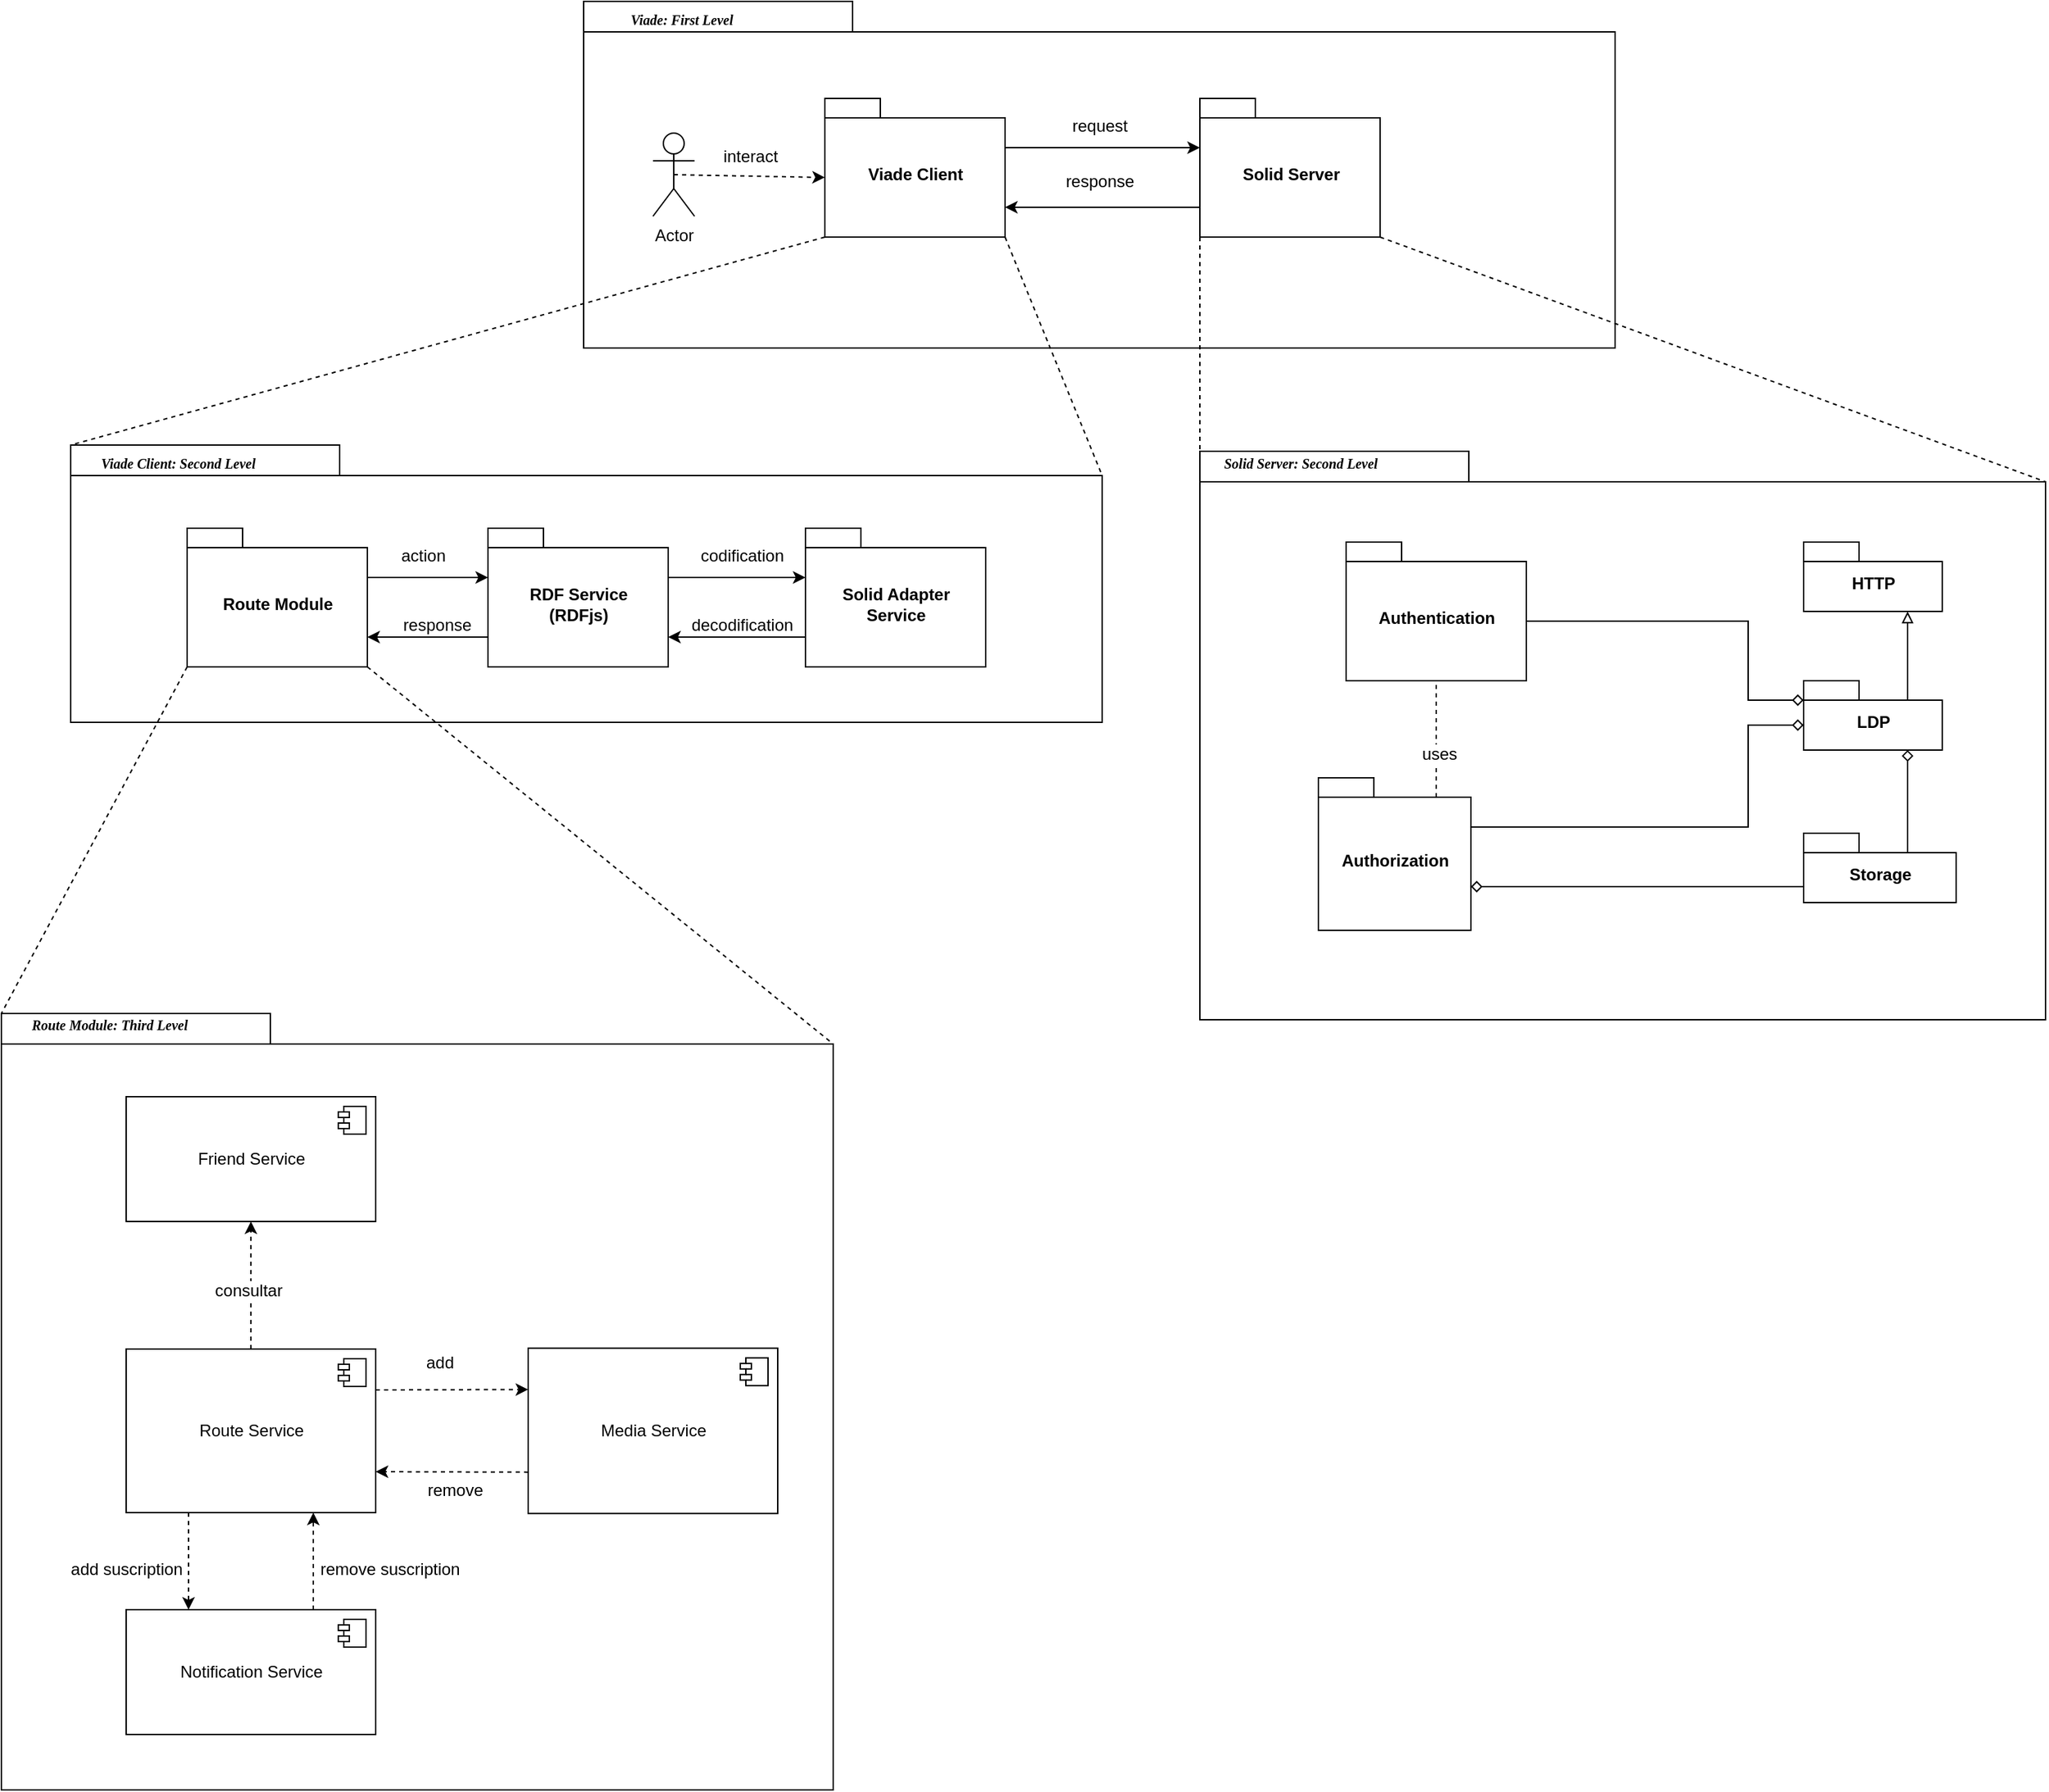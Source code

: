 <mxfile version="12.7.1" type="onedrive"><diagram name="Page-1" id="b5b7bab2-c9e2-2cf4-8b2a-24fd1a2a6d21"><mxGraphModel dx="1714" dy="1579" grid="1" gridSize="10" guides="1" tooltips="1" connect="1" arrows="1" fold="1" page="1" pageScale="1" pageWidth="827" pageHeight="1169" background="#ffffff" math="0" shadow="0"><root><mxCell id="0"/><mxCell id="1" parent="0"/><mxCell id="JMqOhHbG0OMHIz-hr8Jg-25" value="" style="shape=folder;fontStyle=1;spacingTop=10;tabWidth=194;tabHeight=22;tabPosition=left;html=1;rounded=0;shadow=0;comic=0;labelBackgroundColor=none;strokeWidth=1;fillColor=none;fontFamily=Verdana;fontSize=10;align=center;" vertex="1" parent="1"><mxGeometry x="1104.5" y="434.5" width="610" height="410" as="geometry"/></mxCell><mxCell id="JMqOhHbG0OMHIz-hr8Jg-45" value="Authorization" style="shape=folder;fontStyle=1;spacingTop=10;tabWidth=40;tabHeight=14;tabPosition=left;html=1;" vertex="1" parent="1"><mxGeometry x="1190" y="670" width="110" height="110" as="geometry"/></mxCell><mxCell id="JMqOhHbG0OMHIz-hr8Jg-43" value="Authentication" style="shape=folder;fontStyle=1;spacingTop=10;tabWidth=40;tabHeight=14;tabPosition=left;html=1;" vertex="1" parent="1"><mxGeometry x="1210" y="500" width="130" height="100" as="geometry"/></mxCell><mxCell id="JMqOhHbG0OMHIz-hr8Jg-12" value="" style="group" vertex="1" connectable="0" parent="1"><mxGeometry x="660" y="110" width="744" height="250" as="geometry"/></mxCell><mxCell id="6e0c8c40b5770093-72" value="" style="shape=folder;fontStyle=1;spacingTop=10;tabWidth=194;tabHeight=22;tabPosition=left;html=1;rounded=0;shadow=0;comic=0;labelBackgroundColor=none;strokeWidth=1;fillColor=none;fontFamily=Verdana;fontSize=10;align=center;" parent="JMqOhHbG0OMHIz-hr8Jg-12" vertex="1"><mxGeometry width="744" height="250" as="geometry"/></mxCell><mxCell id="6e0c8c40b5770093-73" value="&lt;b&gt;&lt;i&gt;Viade: First Level&lt;/i&gt;&lt;/b&gt;" style="text;html=1;align=left;verticalAlign=top;spacingTop=-4;fontSize=10;fontFamily=Verdana" parent="JMqOhHbG0OMHIz-hr8Jg-12" vertex="1"><mxGeometry x="31.5" y="4.5" width="130" height="20" as="geometry"/></mxCell><mxCell id="JMqOhHbG0OMHIz-hr8Jg-2" value="Viade Client" style="shape=folder;fontStyle=1;spacingTop=10;tabWidth=40;tabHeight=14;tabPosition=left;html=1;" vertex="1" parent="JMqOhHbG0OMHIz-hr8Jg-12"><mxGeometry x="174" y="70" width="130" height="100" as="geometry"/></mxCell><mxCell id="JMqOhHbG0OMHIz-hr8Jg-9" style="edgeStyle=orthogonalEdgeStyle;rounded=0;orthogonalLoop=1;jettySize=auto;html=1;exitX=0;exitY=0;exitDx=0;exitDy=78.5;exitPerimeter=0;entryX=0;entryY=0;entryDx=130;entryDy=78.5;entryPerimeter=0;startArrow=none;startFill=0;" edge="1" parent="JMqOhHbG0OMHIz-hr8Jg-12" source="JMqOhHbG0OMHIz-hr8Jg-4" target="JMqOhHbG0OMHIz-hr8Jg-2"><mxGeometry relative="1" as="geometry"/></mxCell><mxCell id="JMqOhHbG0OMHIz-hr8Jg-11" value="response" style="text;html=1;align=center;verticalAlign=middle;resizable=0;points=[];labelBackgroundColor=#ffffff;" vertex="1" connectable="0" parent="JMqOhHbG0OMHIz-hr8Jg-9"><mxGeometry x="0.26" y="-1" relative="1" as="geometry"><mxPoint x="15.74" y="-17.5" as="offset"/></mxGeometry></mxCell><mxCell id="JMqOhHbG0OMHIz-hr8Jg-4" value="Solid Server" style="shape=folder;fontStyle=1;spacingTop=10;tabWidth=40;tabHeight=14;tabPosition=left;html=1;" vertex="1" parent="JMqOhHbG0OMHIz-hr8Jg-12"><mxGeometry x="444.5" y="70" width="130" height="100" as="geometry"/></mxCell><mxCell id="JMqOhHbG0OMHIz-hr8Jg-8" style="edgeStyle=orthogonalEdgeStyle;rounded=0;orthogonalLoop=1;jettySize=auto;html=1;exitX=0;exitY=0;exitDx=130;exitDy=35.5;exitPerimeter=0;entryX=0;entryY=0;entryDx=0;entryDy=35.5;entryPerimeter=0;startArrow=none;startFill=0;" edge="1" parent="JMqOhHbG0OMHIz-hr8Jg-12" source="JMqOhHbG0OMHIz-hr8Jg-2" target="JMqOhHbG0OMHIz-hr8Jg-4"><mxGeometry relative="1" as="geometry"/></mxCell><mxCell id="JMqOhHbG0OMHIz-hr8Jg-10" value="request" style="text;html=1;align=center;verticalAlign=middle;resizable=0;points=[];labelBackgroundColor=#ffffff;" vertex="1" connectable="0" parent="JMqOhHbG0OMHIz-hr8Jg-8"><mxGeometry x="-0.217" y="-1" relative="1" as="geometry"><mxPoint x="13" y="-16.5" as="offset"/></mxGeometry></mxCell><mxCell id="JMqOhHbG0OMHIz-hr8Jg-108" style="edgeStyle=none;orthogonalLoop=1;jettySize=auto;html=1;exitX=0.5;exitY=0.5;exitDx=0;exitDy=0;exitPerimeter=0;entryX=0;entryY=0;entryDx=0;entryDy=57;entryPerimeter=0;dashed=1;startArrow=none;startFill=0;endArrow=classic;endFill=1;" edge="1" parent="JMqOhHbG0OMHIz-hr8Jg-12" source="JMqOhHbG0OMHIz-hr8Jg-107" target="JMqOhHbG0OMHIz-hr8Jg-2"><mxGeometry relative="1" as="geometry"/></mxCell><mxCell id="JMqOhHbG0OMHIz-hr8Jg-109" value="interact" style="text;html=1;align=center;verticalAlign=middle;resizable=0;points=[];labelBackgroundColor=#ffffff;" vertex="1" connectable="0" parent="JMqOhHbG0OMHIz-hr8Jg-108"><mxGeometry x="0.244" y="-2" relative="1" as="geometry"><mxPoint x="-13.3" y="-16.39" as="offset"/></mxGeometry></mxCell><mxCell id="JMqOhHbG0OMHIz-hr8Jg-107" value="Actor" style="shape=umlActor;verticalLabelPosition=bottom;labelBackgroundColor=#ffffff;verticalAlign=top;html=1;fillColor=#ffffff;" vertex="1" parent="JMqOhHbG0OMHIz-hr8Jg-12"><mxGeometry x="50" y="95" width="30" height="60" as="geometry"/></mxCell><mxCell id="JMqOhHbG0OMHIz-hr8Jg-34" value="" style="shape=folder;fontStyle=1;spacingTop=10;tabWidth=194;tabHeight=22;tabPosition=left;html=1;rounded=0;shadow=0;comic=0;labelBackgroundColor=none;strokeWidth=1;fillColor=none;fontFamily=Verdana;fontSize=10;align=center;" vertex="1" parent="1"><mxGeometry x="290" y="430" width="744" height="200" as="geometry"/></mxCell><mxCell id="JMqOhHbG0OMHIz-hr8Jg-35" value="&lt;b&gt;&lt;i&gt;Viade Client: Second Level&lt;/i&gt;&lt;/b&gt;" style="text;html=1;align=left;verticalAlign=top;spacingTop=-4;fontSize=10;fontFamily=Verdana" vertex="1" parent="1"><mxGeometry x="310" y="434.5" width="130" height="20" as="geometry"/></mxCell><mxCell id="JMqOhHbG0OMHIz-hr8Jg-74" style="edgeStyle=none;orthogonalLoop=1;jettySize=auto;html=1;exitX=0;exitY=0;exitDx=0;exitDy=78.5;exitPerimeter=0;entryX=0;entryY=0;entryDx=130;entryDy=78.5;entryPerimeter=0;startArrow=none;startFill=0;endArrow=classic;endFill=1;" edge="1" parent="1" source="JMqOhHbG0OMHIz-hr8Jg-36" target="JMqOhHbG0OMHIz-hr8Jg-39"><mxGeometry relative="1" as="geometry"/></mxCell><mxCell id="JMqOhHbG0OMHIz-hr8Jg-77" value="decodification" style="text;html=1;align=center;verticalAlign=middle;resizable=0;points=[];labelBackgroundColor=#ffffff;" vertex="1" connectable="0" parent="JMqOhHbG0OMHIz-hr8Jg-74"><mxGeometry x="0.366" y="1" relative="1" as="geometry"><mxPoint x="21.14" y="-10" as="offset"/></mxGeometry></mxCell><mxCell id="JMqOhHbG0OMHIz-hr8Jg-36" value="Solid Adapter&lt;br&gt;Service" style="shape=folder;fontStyle=1;spacingTop=10;tabWidth=40;tabHeight=14;tabPosition=left;html=1;" vertex="1" parent="1"><mxGeometry x="820" y="490" width="130" height="100" as="geometry"/></mxCell><mxCell id="JMqOhHbG0OMHIz-hr8Jg-72" style="edgeStyle=none;orthogonalLoop=1;jettySize=auto;html=1;exitX=0;exitY=0;exitDx=0;exitDy=78.5;exitPerimeter=0;entryX=0;entryY=0;entryDx=130;entryDy=78.5;entryPerimeter=0;startArrow=none;startFill=0;endArrow=classic;endFill=1;" edge="1" parent="1" source="JMqOhHbG0OMHIz-hr8Jg-39" target="JMqOhHbG0OMHIz-hr8Jg-67"><mxGeometry relative="1" as="geometry"/></mxCell><mxCell id="JMqOhHbG0OMHIz-hr8Jg-78" value="response" style="text;html=1;align=center;verticalAlign=middle;resizable=0;points=[];labelBackgroundColor=#ffffff;" vertex="1" connectable="0" parent="JMqOhHbG0OMHIz-hr8Jg-72"><mxGeometry x="-0.506" y="1" relative="1" as="geometry"><mxPoint x="-15.57" y="-10" as="offset"/></mxGeometry></mxCell><mxCell id="JMqOhHbG0OMHIz-hr8Jg-73" style="edgeStyle=none;orthogonalLoop=1;jettySize=auto;html=1;exitX=0;exitY=0;exitDx=130;exitDy=35.5;exitPerimeter=0;entryX=0;entryY=0;entryDx=0;entryDy=35.5;entryPerimeter=0;startArrow=none;startFill=0;endArrow=classic;endFill=1;" edge="1" parent="1" source="JMqOhHbG0OMHIz-hr8Jg-39" target="JMqOhHbG0OMHIz-hr8Jg-36"><mxGeometry relative="1" as="geometry"/></mxCell><mxCell id="JMqOhHbG0OMHIz-hr8Jg-76" value="codification" style="text;html=1;align=center;verticalAlign=middle;resizable=0;points=[];labelBackgroundColor=#ffffff;" vertex="1" connectable="0" parent="JMqOhHbG0OMHIz-hr8Jg-73"><mxGeometry x="-0.481" y="2" relative="1" as="geometry"><mxPoint x="27.29" y="-13.5" as="offset"/></mxGeometry></mxCell><mxCell id="JMqOhHbG0OMHIz-hr8Jg-39" value="RDF Service&lt;br&gt;(RDFjs)" style="shape=folder;fontStyle=1;spacingTop=10;tabWidth=40;tabHeight=14;tabPosition=left;html=1;" vertex="1" parent="1"><mxGeometry x="591" y="490" width="130" height="100" as="geometry"/></mxCell><mxCell id="JMqOhHbG0OMHIz-hr8Jg-26" value="&lt;b&gt;&lt;i&gt;Solid Server: Second Level&lt;/i&gt;&lt;/b&gt;" style="text;html=1;align=left;verticalAlign=top;spacingTop=-4;fontSize=10;fontFamily=Verdana" vertex="1" parent="1"><mxGeometry x="1120" y="434.5" width="130" height="20" as="geometry"/></mxCell><mxCell id="JMqOhHbG0OMHIz-hr8Jg-48" style="edgeStyle=orthogonalEdgeStyle;rounded=0;orthogonalLoop=1;jettySize=auto;html=1;exitX=0;exitY=0;exitDx=85;exitDy=14;exitPerimeter=0;entryX=0.5;entryY=1;entryDx=0;entryDy=0;entryPerimeter=0;startArrow=none;startFill=0;endArrow=none;endFill=0;dashed=1;" edge="1" parent="1" source="JMqOhHbG0OMHIz-hr8Jg-45" target="JMqOhHbG0OMHIz-hr8Jg-43"><mxGeometry relative="1" as="geometry"/></mxCell><mxCell id="JMqOhHbG0OMHIz-hr8Jg-49" value="uses" style="text;html=1;align=center;verticalAlign=middle;resizable=0;points=[];labelBackgroundColor=#ffffff;" vertex="1" connectable="0" parent="JMqOhHbG0OMHIz-hr8Jg-48"><mxGeometry x="-0.266" y="-2" relative="1" as="geometry"><mxPoint as="offset"/></mxGeometry></mxCell><mxCell id="JMqOhHbG0OMHIz-hr8Jg-50" value="HTTP" style="shape=folder;fontStyle=1;spacingTop=10;tabWidth=40;tabHeight=14;tabPosition=left;html=1;fillColor=#ffffff;" vertex="1" parent="1"><mxGeometry x="1540" y="500" width="100" height="50" as="geometry"/></mxCell><mxCell id="JMqOhHbG0OMHIz-hr8Jg-58" style="edgeStyle=orthogonalEdgeStyle;rounded=0;orthogonalLoop=1;jettySize=auto;html=1;exitX=0;exitY=0;exitDx=0;exitDy=32;exitPerimeter=0;startArrow=diamond;startFill=0;endArrow=none;endFill=0;entryX=0;entryY=0;entryDx=110;entryDy=35.5;entryPerimeter=0;" edge="1" parent="1" source="JMqOhHbG0OMHIz-hr8Jg-51" target="JMqOhHbG0OMHIz-hr8Jg-45"><mxGeometry relative="1" as="geometry"><Array as="points"><mxPoint x="1500" y="632"/><mxPoint x="1500" y="706"/></Array></mxGeometry></mxCell><mxCell id="JMqOhHbG0OMHIz-hr8Jg-59" style="edgeStyle=orthogonalEdgeStyle;rounded=0;orthogonalLoop=1;jettySize=auto;html=1;exitX=0;exitY=0;exitDx=0;exitDy=14;exitPerimeter=0;entryX=0;entryY=0;entryDx=130;entryDy=57;entryPerimeter=0;startArrow=diamond;startFill=0;endArrow=none;endFill=0;" edge="1" parent="1" source="JMqOhHbG0OMHIz-hr8Jg-51" target="JMqOhHbG0OMHIz-hr8Jg-43"><mxGeometry relative="1" as="geometry"><Array as="points"><mxPoint x="1500" y="614"/><mxPoint x="1500" y="557"/></Array></mxGeometry></mxCell><mxCell id="JMqOhHbG0OMHIz-hr8Jg-60" style="edgeStyle=orthogonalEdgeStyle;rounded=0;orthogonalLoop=1;jettySize=auto;html=1;exitX=0;exitY=0;exitDx=75;exitDy=14;exitPerimeter=0;entryX=0.75;entryY=1;entryDx=0;entryDy=0;entryPerimeter=0;startArrow=none;startFill=0;endArrow=block;endFill=0;" edge="1" parent="1" source="JMqOhHbG0OMHIz-hr8Jg-51" target="JMqOhHbG0OMHIz-hr8Jg-50"><mxGeometry relative="1" as="geometry"/></mxCell><mxCell id="JMqOhHbG0OMHIz-hr8Jg-51" value="LDP" style="shape=folder;fontStyle=1;spacingTop=10;tabWidth=40;tabHeight=14;tabPosition=left;html=1;fillColor=#ffffff;" vertex="1" parent="1"><mxGeometry x="1540" y="600" width="100" height="50" as="geometry"/></mxCell><mxCell id="JMqOhHbG0OMHIz-hr8Jg-57" style="edgeStyle=orthogonalEdgeStyle;rounded=0;orthogonalLoop=1;jettySize=auto;html=1;exitX=0;exitY=0;exitDx=75;exitDy=14;exitPerimeter=0;entryX=0.75;entryY=1;entryDx=0;entryDy=0;entryPerimeter=0;startArrow=none;startFill=0;endArrow=diamond;endFill=0;" edge="1" parent="1" source="JMqOhHbG0OMHIz-hr8Jg-52" target="JMqOhHbG0OMHIz-hr8Jg-51"><mxGeometry relative="1" as="geometry"/></mxCell><mxCell id="JMqOhHbG0OMHIz-hr8Jg-52" value="Storage" style="shape=folder;fontStyle=1;spacingTop=10;tabWidth=40;tabHeight=14;tabPosition=left;html=1;fillColor=#ffffff;" vertex="1" parent="1"><mxGeometry x="1540" y="710" width="110" height="50" as="geometry"/></mxCell><mxCell id="JMqOhHbG0OMHIz-hr8Jg-56" style="edgeStyle=orthogonalEdgeStyle;rounded=0;orthogonalLoop=1;jettySize=auto;html=1;entryX=0;entryY=0;entryDx=0;entryDy=32;entryPerimeter=0;startArrow=diamond;startFill=0;endArrow=none;endFill=0;exitX=0;exitY=0;exitDx=110;exitDy=78.5;exitPerimeter=0;" edge="1" parent="1" source="JMqOhHbG0OMHIz-hr8Jg-45" target="JMqOhHbG0OMHIz-hr8Jg-52"><mxGeometry relative="1" as="geometry"><Array as="points"><mxPoint x="1540" y="749"/></Array></mxGeometry></mxCell><mxCell id="JMqOhHbG0OMHIz-hr8Jg-63" style="orthogonalLoop=1;jettySize=auto;html=1;exitX=0;exitY=0;exitDx=0;exitDy=100;exitPerimeter=0;entryX=0;entryY=0;entryDx=0;entryDy=0;entryPerimeter=0;startArrow=none;startFill=0;endArrow=none;endFill=0;dashed=1;" edge="1" parent="1" source="JMqOhHbG0OMHIz-hr8Jg-2" target="JMqOhHbG0OMHIz-hr8Jg-34"><mxGeometry relative="1" as="geometry"/></mxCell><mxCell id="JMqOhHbG0OMHIz-hr8Jg-64" style="edgeStyle=none;orthogonalLoop=1;jettySize=auto;html=1;exitX=0;exitY=0;exitDx=130;exitDy=100;exitPerimeter=0;entryX=0;entryY=0;entryDx=744;entryDy=22;entryPerimeter=0;startArrow=none;startFill=0;endArrow=none;endFill=0;dashed=1;" edge="1" parent="1" source="JMqOhHbG0OMHIz-hr8Jg-2" target="JMqOhHbG0OMHIz-hr8Jg-34"><mxGeometry relative="1" as="geometry"/></mxCell><mxCell id="JMqOhHbG0OMHIz-hr8Jg-65" style="edgeStyle=none;orthogonalLoop=1;jettySize=auto;html=1;exitX=0;exitY=0;exitDx=0;exitDy=100;exitPerimeter=0;entryX=0;entryY=0;entryDx=0;entryDy=0;entryPerimeter=0;startArrow=none;startFill=0;endArrow=none;endFill=0;dashed=1;" edge="1" parent="1" source="JMqOhHbG0OMHIz-hr8Jg-4" target="JMqOhHbG0OMHIz-hr8Jg-25"><mxGeometry relative="1" as="geometry"/></mxCell><mxCell id="JMqOhHbG0OMHIz-hr8Jg-66" style="edgeStyle=none;orthogonalLoop=1;jettySize=auto;html=1;exitX=0;exitY=0;exitDx=130;exitDy=100;exitPerimeter=0;entryX=0;entryY=0;entryDx=610;entryDy=22;entryPerimeter=0;startArrow=none;startFill=0;endArrow=none;endFill=0;dashed=1;" edge="1" parent="1" source="JMqOhHbG0OMHIz-hr8Jg-4" target="JMqOhHbG0OMHIz-hr8Jg-25"><mxGeometry relative="1" as="geometry"/></mxCell><mxCell id="JMqOhHbG0OMHIz-hr8Jg-71" style="edgeStyle=none;orthogonalLoop=1;jettySize=auto;html=1;exitX=0;exitY=0;exitDx=130;exitDy=35.5;exitPerimeter=0;entryX=0;entryY=0;entryDx=0;entryDy=35.5;entryPerimeter=0;startArrow=none;startFill=0;endArrow=classic;endFill=1;" edge="1" parent="1" source="JMqOhHbG0OMHIz-hr8Jg-67" target="JMqOhHbG0OMHIz-hr8Jg-39"><mxGeometry relative="1" as="geometry"/></mxCell><mxCell id="JMqOhHbG0OMHIz-hr8Jg-75" value="action" style="text;html=1;align=center;verticalAlign=middle;resizable=0;points=[];labelBackgroundColor=#ffffff;" vertex="1" connectable="0" parent="JMqOhHbG0OMHIz-hr8Jg-71"><mxGeometry x="-0.413" y="1" relative="1" as="geometry"><mxPoint x="14.29" y="-14.5" as="offset"/></mxGeometry></mxCell><mxCell id="JMqOhHbG0OMHIz-hr8Jg-83" style="edgeStyle=none;orthogonalLoop=1;jettySize=auto;html=1;exitX=0;exitY=0;exitDx=0;exitDy=100;exitPerimeter=0;startArrow=none;startFill=0;endArrow=none;endFill=0;dashed=1;entryX=0;entryY=0;entryDx=0;entryDy=0;entryPerimeter=0;" edge="1" parent="1" source="JMqOhHbG0OMHIz-hr8Jg-67" target="JMqOhHbG0OMHIz-hr8Jg-14"><mxGeometry relative="1" as="geometry"><mxPoint x="250" y="830" as="targetPoint"/></mxGeometry></mxCell><mxCell id="JMqOhHbG0OMHIz-hr8Jg-84" style="edgeStyle=none;orthogonalLoop=1;jettySize=auto;html=1;exitX=0;exitY=0;exitDx=130;exitDy=100;exitPerimeter=0;entryX=0;entryY=0;entryDx=600;entryDy=22;entryPerimeter=0;startArrow=none;startFill=0;endArrow=none;endFill=0;dashed=1;" edge="1" parent="1" source="JMqOhHbG0OMHIz-hr8Jg-67" target="JMqOhHbG0OMHIz-hr8Jg-14"><mxGeometry relative="1" as="geometry"/></mxCell><mxCell id="JMqOhHbG0OMHIz-hr8Jg-67" value="Route Module" style="shape=folder;fontStyle=1;spacingTop=10;tabWidth=40;tabHeight=14;tabPosition=left;html=1;" vertex="1" parent="1"><mxGeometry x="374" y="490" width="130" height="100" as="geometry"/></mxCell><mxCell id="JMqOhHbG0OMHIz-hr8Jg-14" value="" style="shape=folder;fontStyle=1;spacingTop=10;tabWidth=194;tabHeight=22;tabPosition=left;html=1;rounded=0;shadow=0;comic=0;labelBackgroundColor=none;strokeWidth=1;fillColor=none;fontFamily=Verdana;fontSize=10;align=center;" vertex="1" parent="1"><mxGeometry x="240" y="840" width="600" height="560" as="geometry"/></mxCell><mxCell id="JMqOhHbG0OMHIz-hr8Jg-15" value="&lt;b&gt;&lt;i&gt;Route Module: Third Level&lt;/i&gt;&lt;/b&gt;" style="text;html=1;align=left;verticalAlign=top;spacingTop=-4;fontSize=10;fontFamily=Verdana" vertex="1" parent="1"><mxGeometry x="260" y="840" width="130" height="18.66" as="geometry"/></mxCell><mxCell id="JMqOhHbG0OMHIz-hr8Jg-90" style="edgeStyle=none;orthogonalLoop=1;jettySize=auto;html=1;exitX=1;exitY=0.25;exitDx=0;exitDy=0;entryX=0;entryY=0.25;entryDx=0;entryDy=0;dashed=1;startArrow=none;startFill=0;endArrow=classic;endFill=1;" edge="1" parent="1" source="JMqOhHbG0OMHIz-hr8Jg-79" target="JMqOhHbG0OMHIz-hr8Jg-88"><mxGeometry relative="1" as="geometry"/></mxCell><mxCell id="JMqOhHbG0OMHIz-hr8Jg-91" value="add" style="text;html=1;align=center;verticalAlign=middle;resizable=0;points=[];labelBackgroundColor=#ffffff;" vertex="1" connectable="0" parent="JMqOhHbG0OMHIz-hr8Jg-90"><mxGeometry x="0.274" y="-1" relative="1" as="geometry"><mxPoint x="-24.05" y="-20.91" as="offset"/></mxGeometry></mxCell><mxCell id="JMqOhHbG0OMHIz-hr8Jg-96" style="edgeStyle=none;orthogonalLoop=1;jettySize=auto;html=1;exitX=0.25;exitY=1;exitDx=0;exitDy=0;entryX=0.25;entryY=0;entryDx=0;entryDy=0;dashed=1;startArrow=none;startFill=0;endArrow=classic;endFill=1;" edge="1" parent="1" source="JMqOhHbG0OMHIz-hr8Jg-79" target="JMqOhHbG0OMHIz-hr8Jg-94"><mxGeometry relative="1" as="geometry"/></mxCell><mxCell id="JMqOhHbG0OMHIz-hr8Jg-97" value="add suscription" style="text;html=1;align=center;verticalAlign=middle;resizable=0;points=[];labelBackgroundColor=#ffffff;" vertex="1" connectable="0" parent="JMqOhHbG0OMHIz-hr8Jg-96"><mxGeometry x="0.444" y="-1" relative="1" as="geometry"><mxPoint x="-44" y="-10" as="offset"/></mxGeometry></mxCell><mxCell id="JMqOhHbG0OMHIz-hr8Jg-104" style="edgeStyle=none;orthogonalLoop=1;jettySize=auto;html=1;exitX=0.5;exitY=0;exitDx=0;exitDy=0;entryX=0.5;entryY=1;entryDx=0;entryDy=0;dashed=1;startArrow=none;startFill=0;endArrow=classic;endFill=1;" edge="1" parent="1" source="JMqOhHbG0OMHIz-hr8Jg-79" target="JMqOhHbG0OMHIz-hr8Jg-101"><mxGeometry relative="1" as="geometry"/></mxCell><mxCell id="JMqOhHbG0OMHIz-hr8Jg-105" value="consultar" style="text;html=1;align=center;verticalAlign=middle;resizable=0;points=[];labelBackgroundColor=#ffffff;" vertex="1" connectable="0" parent="JMqOhHbG0OMHIz-hr8Jg-104"><mxGeometry x="-0.078" y="2" relative="1" as="geometry"><mxPoint as="offset"/></mxGeometry></mxCell><mxCell id="JMqOhHbG0OMHIz-hr8Jg-79" value="Route Service" style="html=1;fillColor=#ffffff;" vertex="1" parent="1"><mxGeometry x="330" y="1082" width="180" height="118" as="geometry"/></mxCell><mxCell id="JMqOhHbG0OMHIz-hr8Jg-80" value="" style="shape=component;jettyWidth=8;jettyHeight=4;" vertex="1" parent="JMqOhHbG0OMHIz-hr8Jg-79"><mxGeometry x="1" width="20" height="20" relative="1" as="geometry"><mxPoint x="-27" y="7" as="offset"/></mxGeometry></mxCell><mxCell id="JMqOhHbG0OMHIz-hr8Jg-92" style="edgeStyle=none;orthogonalLoop=1;jettySize=auto;html=1;exitX=0;exitY=0.75;exitDx=0;exitDy=0;entryX=1;entryY=0.75;entryDx=0;entryDy=0;dashed=1;startArrow=none;startFill=0;endArrow=classic;endFill=1;" edge="1" parent="1" source="JMqOhHbG0OMHIz-hr8Jg-88" target="JMqOhHbG0OMHIz-hr8Jg-79"><mxGeometry relative="1" as="geometry"/></mxCell><mxCell id="JMqOhHbG0OMHIz-hr8Jg-93" value="remove" style="text;html=1;align=center;verticalAlign=middle;resizable=0;points=[];labelBackgroundColor=#ffffff;" vertex="1" connectable="0" parent="JMqOhHbG0OMHIz-hr8Jg-92"><mxGeometry x="-0.244" relative="1" as="geometry"><mxPoint x="-11.53" y="13.33" as="offset"/></mxGeometry></mxCell><mxCell id="JMqOhHbG0OMHIz-hr8Jg-88" value="Media Service" style="html=1;fillColor=#ffffff;" vertex="1" parent="1"><mxGeometry x="620" y="1081.38" width="180" height="119.25" as="geometry"/></mxCell><mxCell id="JMqOhHbG0OMHIz-hr8Jg-89" value="" style="shape=component;jettyWidth=8;jettyHeight=4;" vertex="1" parent="JMqOhHbG0OMHIz-hr8Jg-88"><mxGeometry x="1" width="20" height="20" relative="1" as="geometry"><mxPoint x="-27" y="7" as="offset"/></mxGeometry></mxCell><mxCell id="JMqOhHbG0OMHIz-hr8Jg-98" style="edgeStyle=none;orthogonalLoop=1;jettySize=auto;html=1;exitX=0.75;exitY=0;exitDx=0;exitDy=0;entryX=0.75;entryY=1;entryDx=0;entryDy=0;dashed=1;startArrow=none;startFill=0;endArrow=classic;endFill=1;" edge="1" parent="1" source="JMqOhHbG0OMHIz-hr8Jg-94" target="JMqOhHbG0OMHIz-hr8Jg-79"><mxGeometry relative="1" as="geometry"/></mxCell><mxCell id="JMqOhHbG0OMHIz-hr8Jg-99" value="remove suscription" style="text;html=1;align=center;verticalAlign=middle;resizable=0;points=[];labelBackgroundColor=#ffffff;" vertex="1" connectable="0" parent="JMqOhHbG0OMHIz-hr8Jg-98"><mxGeometry x="-0.321" relative="1" as="geometry"><mxPoint x="55" y="-5.71" as="offset"/></mxGeometry></mxCell><mxCell id="JMqOhHbG0OMHIz-hr8Jg-94" value="Notification Service" style="html=1;fillColor=#ffffff;" vertex="1" parent="1"><mxGeometry x="330" y="1270" width="180" height="90" as="geometry"/></mxCell><mxCell id="JMqOhHbG0OMHIz-hr8Jg-95" value="" style="shape=component;jettyWidth=8;jettyHeight=4;" vertex="1" parent="JMqOhHbG0OMHIz-hr8Jg-94"><mxGeometry x="1" width="20" height="20" relative="1" as="geometry"><mxPoint x="-27" y="7" as="offset"/></mxGeometry></mxCell><mxCell id="JMqOhHbG0OMHIz-hr8Jg-101" value="Friend Service" style="html=1;fillColor=#ffffff;" vertex="1" parent="1"><mxGeometry x="330" y="900" width="180" height="90" as="geometry"/></mxCell><mxCell id="JMqOhHbG0OMHIz-hr8Jg-102" value="" style="shape=component;jettyWidth=8;jettyHeight=4;" vertex="1" parent="JMqOhHbG0OMHIz-hr8Jg-101"><mxGeometry x="1" width="20" height="20" relative="1" as="geometry"><mxPoint x="-27" y="7" as="offset"/></mxGeometry></mxCell></root></mxGraphModel></diagram></mxfile>